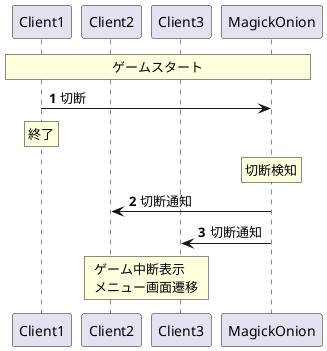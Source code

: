@startuml
'https://plantuml.com/sequence-diagram

participant Client1
participant Client2
participant Client3
participant MagickOnion

autonumber

rnote over Client1,MagickOnion : ゲームスタート

Client1 -> MagickOnion : 切断
rnote over Client1 : 終了

rnote over MagickOnion : 切断検知

Client2 <- MagickOnion : 切断通知
Client3 <- MagickOnion : 切断通知

rnote over Client2,Client3 : ゲーム中断表示\nメニュー画面遷移

@enduml